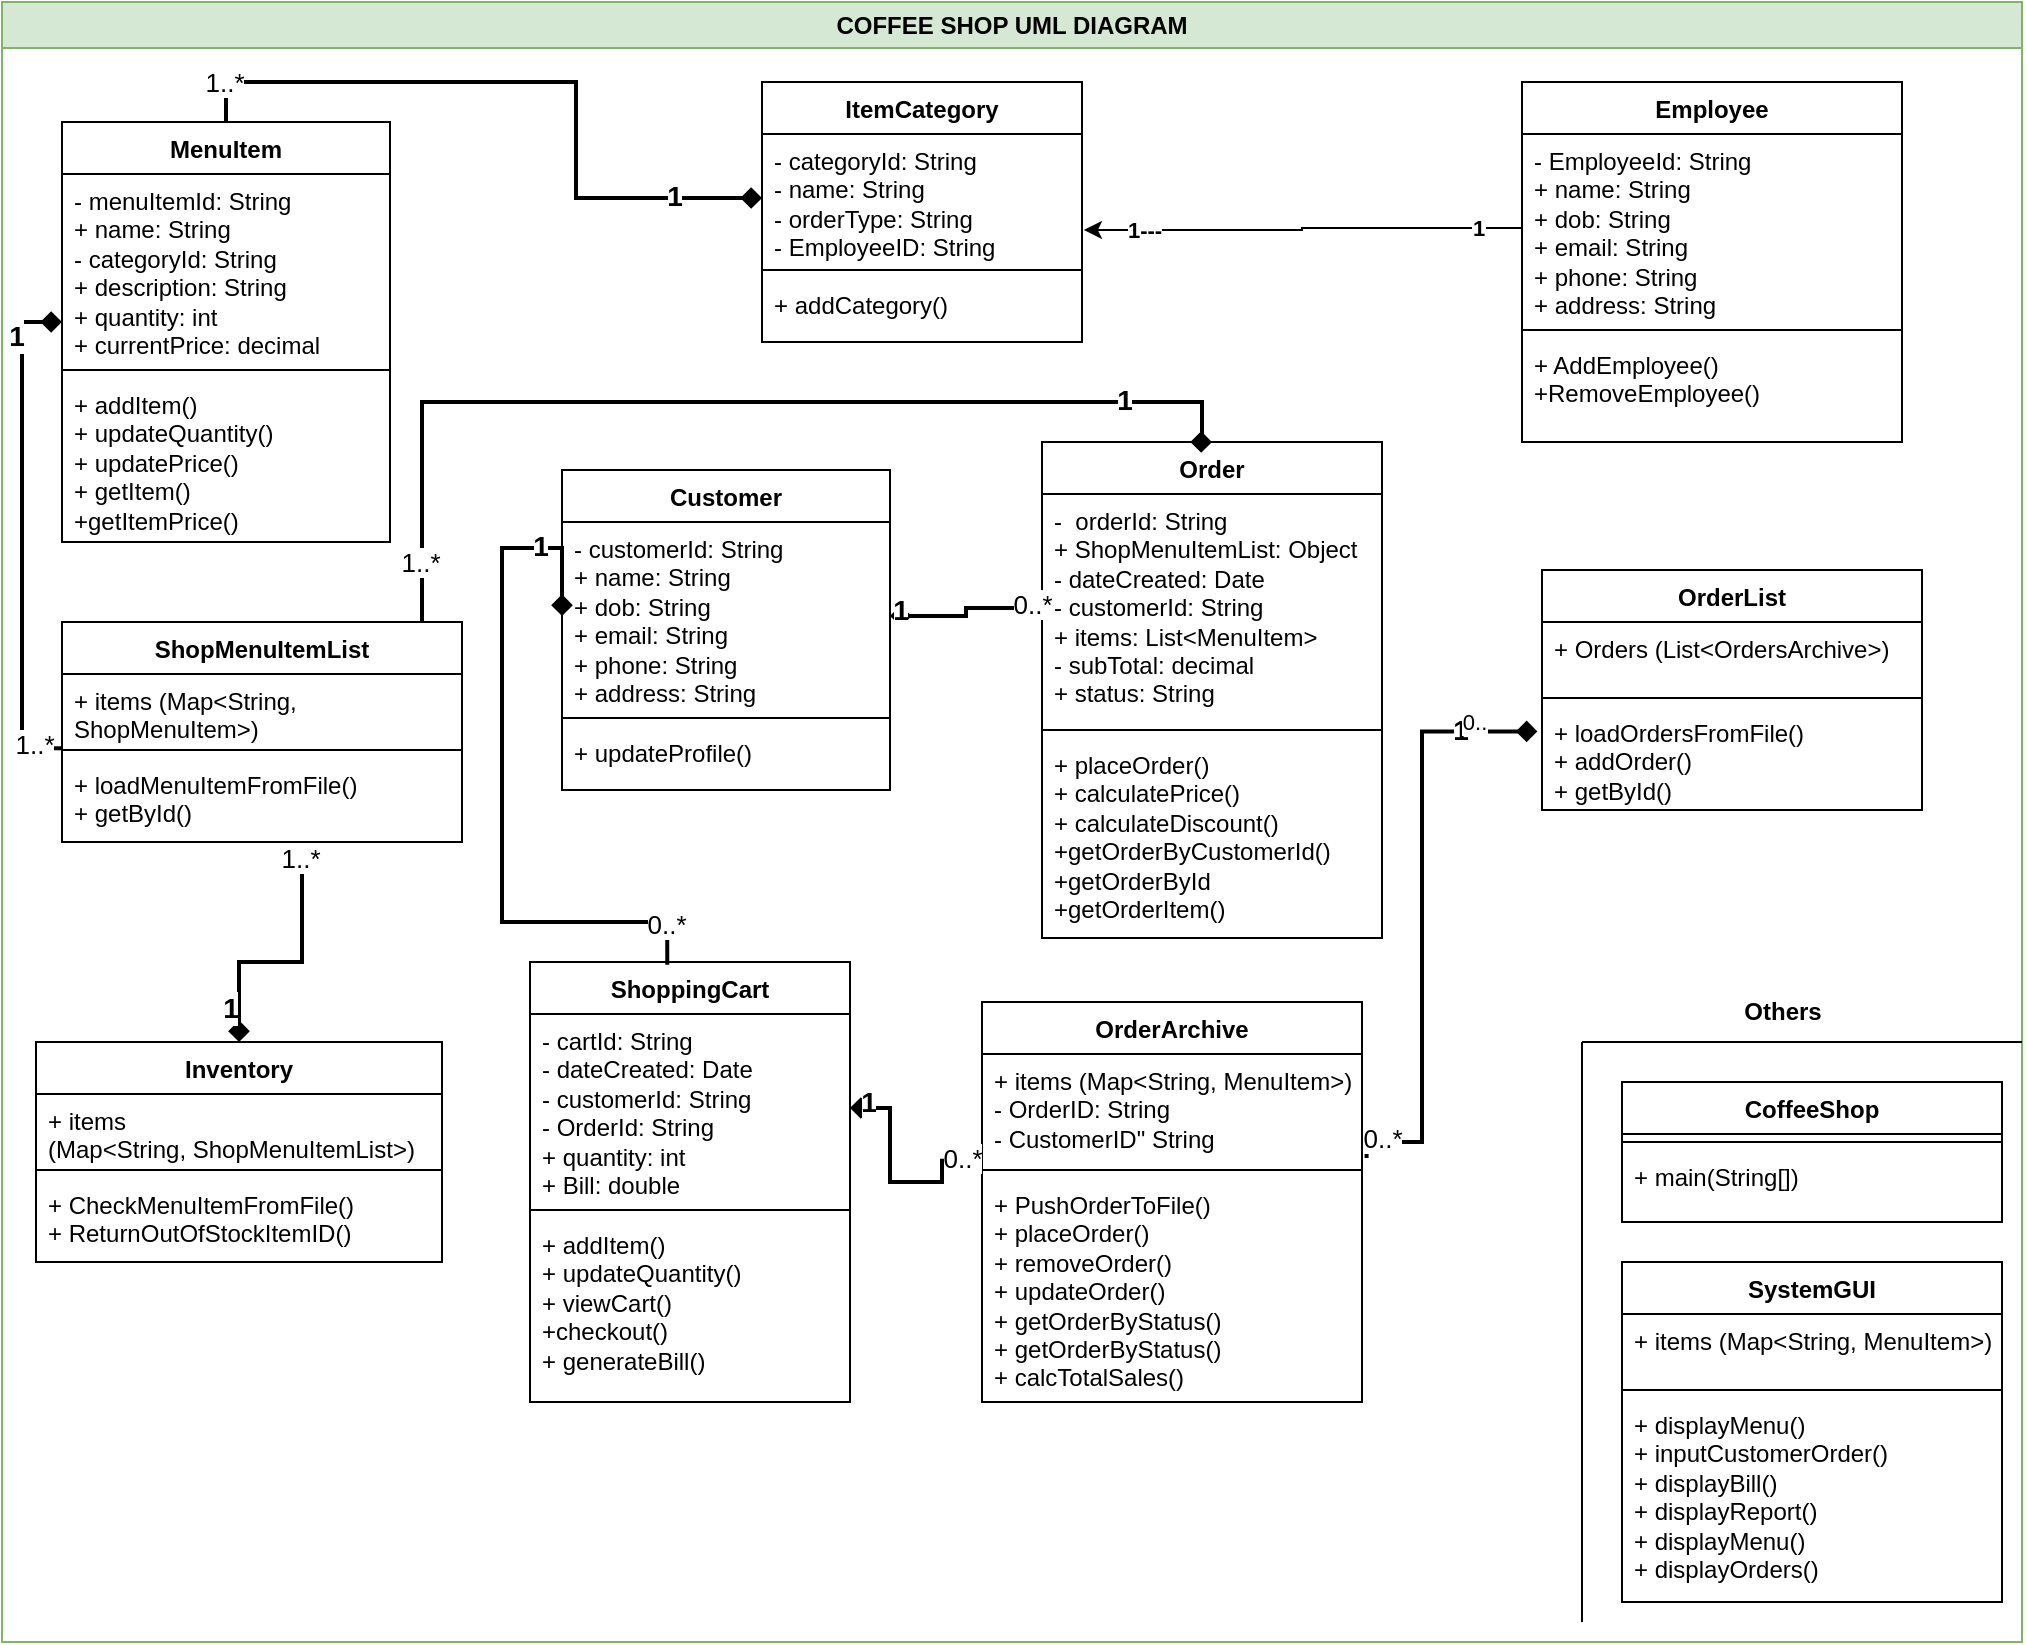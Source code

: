 <mxfile version="26.0.11">
  <diagram name="Page-1" id="MRZxLmo9A2290ebL7epK">
    <mxGraphModel dx="1120" dy="468" grid="1" gridSize="10" guides="1" tooltips="1" connect="1" arrows="1" fold="1" page="1" pageScale="1" pageWidth="827" pageHeight="1169" math="0" shadow="0">
      <root>
        <mxCell id="0" />
        <mxCell id="1" parent="0" />
        <mxCell id="K8M4JQI_otsnwZI1oKOW-1" value="COFFEE SHOP UML DIAGRAM" style="swimlane;whiteSpace=wrap;html=1;fillColor=#d5e8d4;strokeColor=#82b366;" parent="1" vertex="1">
          <mxGeometry x="10" y="50" width="1010" height="820" as="geometry" />
        </mxCell>
        <mxCell id="K8M4JQI_otsnwZI1oKOW-2" value="ItemCategory" style="swimlane;fontStyle=1;align=center;verticalAlign=top;childLayout=stackLayout;horizontal=1;startSize=26;horizontalStack=0;resizeParent=1;resizeParentMax=0;resizeLast=0;collapsible=1;marginBottom=0;whiteSpace=wrap;html=1;" parent="K8M4JQI_otsnwZI1oKOW-1" vertex="1">
          <mxGeometry x="380" y="40" width="160" height="130" as="geometry" />
        </mxCell>
        <mxCell id="K8M4JQI_otsnwZI1oKOW-3" value="- categoryId: String&lt;div&gt;- name: String&lt;/div&gt;&lt;div&gt;- orderType&lt;span style=&quot;background-color: transparent; color: light-dark(rgb(0, 0, 0), rgb(255, 255, 255));&quot;&gt;: String&lt;/span&gt;&lt;/div&gt;&lt;div&gt;- EmployeeID: String&lt;/div&gt;" style="text;strokeColor=none;fillColor=none;align=left;verticalAlign=top;spacingLeft=4;spacingRight=4;overflow=hidden;rotatable=0;points=[[0,0.5],[1,0.5]];portConstraint=eastwest;whiteSpace=wrap;html=1;" parent="K8M4JQI_otsnwZI1oKOW-2" vertex="1">
          <mxGeometry y="26" width="160" height="64" as="geometry" />
        </mxCell>
        <mxCell id="K8M4JQI_otsnwZI1oKOW-4" value="" style="line;strokeWidth=1;fillColor=none;align=left;verticalAlign=middle;spacingTop=-1;spacingLeft=3;spacingRight=3;rotatable=0;labelPosition=right;points=[];portConstraint=eastwest;strokeColor=inherit;" parent="K8M4JQI_otsnwZI1oKOW-2" vertex="1">
          <mxGeometry y="90" width="160" height="8" as="geometry" />
        </mxCell>
        <mxCell id="K8M4JQI_otsnwZI1oKOW-5" value="+ addCategory()" style="text;strokeColor=none;fillColor=none;align=left;verticalAlign=top;spacingLeft=4;spacingRight=4;overflow=hidden;rotatable=0;points=[[0,0.5],[1,0.5]];portConstraint=eastwest;whiteSpace=wrap;html=1;" parent="K8M4JQI_otsnwZI1oKOW-2" vertex="1">
          <mxGeometry y="98" width="160" height="32" as="geometry" />
        </mxCell>
        <mxCell id="K8M4JQI_otsnwZI1oKOW-8" value="MenuItem" style="swimlane;fontStyle=1;align=center;verticalAlign=top;childLayout=stackLayout;horizontal=1;startSize=26;horizontalStack=0;resizeParent=1;resizeParentMax=0;resizeLast=0;collapsible=1;marginBottom=0;whiteSpace=wrap;html=1;" parent="K8M4JQI_otsnwZI1oKOW-1" vertex="1">
          <mxGeometry x="30" y="60" width="164" height="210" as="geometry" />
        </mxCell>
        <mxCell id="K8M4JQI_otsnwZI1oKOW-9" value="- menuItemId: String&lt;div&gt;+ name: String&lt;/div&gt;&lt;div&gt;- categoryId: String&lt;br&gt;&lt;/div&gt;&lt;div&gt;+ description: String&lt;br&gt;&lt;/div&gt;&lt;div&gt;+ quantity: int&lt;br&gt;&lt;/div&gt;&lt;div&gt;+ currentPrice: decimal&lt;/div&gt;" style="text;strokeColor=none;fillColor=none;align=left;verticalAlign=top;spacingLeft=4;spacingRight=4;overflow=hidden;rotatable=0;points=[[0,0.5],[1,0.5]];portConstraint=eastwest;whiteSpace=wrap;html=1;" parent="K8M4JQI_otsnwZI1oKOW-8" vertex="1">
          <mxGeometry y="26" width="164" height="94" as="geometry" />
        </mxCell>
        <mxCell id="K8M4JQI_otsnwZI1oKOW-10" value="" style="line;strokeWidth=1;fillColor=none;align=left;verticalAlign=middle;spacingTop=-1;spacingLeft=3;spacingRight=3;rotatable=0;labelPosition=right;points=[];portConstraint=eastwest;strokeColor=inherit;" parent="K8M4JQI_otsnwZI1oKOW-8" vertex="1">
          <mxGeometry y="120" width="164" height="8" as="geometry" />
        </mxCell>
        <mxCell id="K8M4JQI_otsnwZI1oKOW-11" value="+ addItem()&lt;div&gt;+ updateQuantity()&lt;br&gt;&lt;/div&gt;&lt;div&gt;+ updatePrice()&lt;br&gt;&lt;/div&gt;&lt;div&gt;+ getItem()&lt;br&gt;&lt;/div&gt;&lt;div&gt;+getItemPrice()&lt;/div&gt;" style="text;strokeColor=none;fillColor=none;align=left;verticalAlign=top;spacingLeft=4;spacingRight=4;overflow=hidden;rotatable=0;points=[[0,0.5],[1,0.5]];portConstraint=eastwest;whiteSpace=wrap;html=1;" parent="K8M4JQI_otsnwZI1oKOW-8" vertex="1">
          <mxGeometry y="128" width="164" height="82" as="geometry" />
        </mxCell>
        <mxCell id="K8M4JQI_otsnwZI1oKOW-12" style="edgeStyle=orthogonalEdgeStyle;rounded=0;orthogonalLoop=1;jettySize=auto;html=1;entryX=0.5;entryY=0;entryDx=0;entryDy=0;exitX=0;exitY=0.5;exitDx=0;exitDy=0;endArrow=none;endFill=1;startArrow=diamond;startFill=1;strokeWidth=2;" parent="K8M4JQI_otsnwZI1oKOW-1" source="K8M4JQI_otsnwZI1oKOW-3" target="K8M4JQI_otsnwZI1oKOW-8" edge="1">
          <mxGeometry relative="1" as="geometry">
            <mxPoint x="360" y="128" as="sourcePoint" />
          </mxGeometry>
        </mxCell>
        <mxCell id="K8M4JQI_otsnwZI1oKOW-13" value="1" style="edgeLabel;html=1;align=center;verticalAlign=middle;resizable=0;points=[];fontSize=14;fontStyle=1" parent="K8M4JQI_otsnwZI1oKOW-12" vertex="1" connectable="0">
          <mxGeometry x="-0.769" y="1" relative="1" as="geometry">
            <mxPoint x="-4" y="-2" as="offset" />
          </mxGeometry>
        </mxCell>
        <mxCell id="K8M4JQI_otsnwZI1oKOW-14" value="1..*" style="edgeLabel;html=1;align=center;verticalAlign=middle;resizable=0;points=[];fontSize=13;" parent="K8M4JQI_otsnwZI1oKOW-12" vertex="1" connectable="0">
          <mxGeometry x="0.893" relative="1" as="geometry">
            <mxPoint x="-1" y="-2" as="offset" />
          </mxGeometry>
        </mxCell>
        <mxCell id="K8M4JQI_otsnwZI1oKOW-15" value="Customer" style="swimlane;fontStyle=1;align=center;verticalAlign=top;childLayout=stackLayout;horizontal=1;startSize=26;horizontalStack=0;resizeParent=1;resizeParentMax=0;resizeLast=0;collapsible=1;marginBottom=0;whiteSpace=wrap;html=1;" parent="K8M4JQI_otsnwZI1oKOW-1" vertex="1">
          <mxGeometry x="280" y="234" width="164" height="160" as="geometry" />
        </mxCell>
        <mxCell id="K8M4JQI_otsnwZI1oKOW-16" value="- customerId: String&lt;div&gt;+ name: String&lt;/div&gt;&lt;div&gt;+ dob: String&lt;br&gt;&lt;/div&gt;&lt;div&gt;+ email: String&lt;br&gt;&lt;/div&gt;&lt;div&gt;+ phone: String&lt;br&gt;&lt;/div&gt;&lt;div&gt;+ address: String&lt;br&gt;&lt;/div&gt;" style="text;strokeColor=none;fillColor=none;align=left;verticalAlign=top;spacingLeft=4;spacingRight=4;overflow=hidden;rotatable=0;points=[[0,0.5],[1,0.5]];portConstraint=eastwest;whiteSpace=wrap;html=1;" parent="K8M4JQI_otsnwZI1oKOW-15" vertex="1">
          <mxGeometry y="26" width="164" height="94" as="geometry" />
        </mxCell>
        <mxCell id="K8M4JQI_otsnwZI1oKOW-17" value="" style="line;strokeWidth=1;fillColor=none;align=left;verticalAlign=middle;spacingTop=-1;spacingLeft=3;spacingRight=3;rotatable=0;labelPosition=right;points=[];portConstraint=eastwest;strokeColor=inherit;" parent="K8M4JQI_otsnwZI1oKOW-15" vertex="1">
          <mxGeometry y="120" width="164" height="8" as="geometry" />
        </mxCell>
        <mxCell id="K8M4JQI_otsnwZI1oKOW-18" value="+ updateProfile()" style="text;strokeColor=none;fillColor=none;align=left;verticalAlign=top;spacingLeft=4;spacingRight=4;overflow=hidden;rotatable=0;points=[[0,0.5],[1,0.5]];portConstraint=eastwest;whiteSpace=wrap;html=1;" parent="K8M4JQI_otsnwZI1oKOW-15" vertex="1">
          <mxGeometry y="128" width="164" height="32" as="geometry" />
        </mxCell>
        <mxCell id="K8M4JQI_otsnwZI1oKOW-19" value="Order" style="swimlane;fontStyle=1;align=center;verticalAlign=top;childLayout=stackLayout;horizontal=1;startSize=26;horizontalStack=0;resizeParent=1;resizeParentMax=0;resizeLast=0;collapsible=1;marginBottom=0;whiteSpace=wrap;html=1;" parent="K8M4JQI_otsnwZI1oKOW-1" vertex="1">
          <mxGeometry x="520" y="220" width="170" height="248" as="geometry" />
        </mxCell>
        <mxCell id="K8M4JQI_otsnwZI1oKOW-20" value="-&amp;nbsp; orderId: String&lt;div&gt;+ ShopMenuItemList: Object&lt;br&gt;&lt;div&gt;- dateCreated: Date&lt;/div&gt;&lt;div&gt;- customerId: String&lt;br&gt;&lt;/div&gt;&lt;div&gt;+ items: List&amp;lt;MenuItem&amp;gt;&lt;/div&gt;&lt;div&gt;- subTotal: decimal&lt;br&gt;&lt;/div&gt;&lt;div&gt;+ status: String&lt;/div&gt;&lt;/div&gt;" style="text;strokeColor=none;fillColor=none;align=left;verticalAlign=top;spacingLeft=4;spacingRight=4;overflow=hidden;rotatable=0;points=[[0,0.5],[1,0.5]];portConstraint=eastwest;whiteSpace=wrap;html=1;" parent="K8M4JQI_otsnwZI1oKOW-19" vertex="1">
          <mxGeometry y="26" width="170" height="114" as="geometry" />
        </mxCell>
        <mxCell id="K8M4JQI_otsnwZI1oKOW-21" value="&#xa;" style="line;strokeWidth=1;fillColor=none;align=left;verticalAlign=middle;spacingTop=-1;spacingLeft=3;spacingRight=3;rotatable=0;labelPosition=right;points=[];portConstraint=eastwest;strokeColor=inherit;" parent="K8M4JQI_otsnwZI1oKOW-19" vertex="1">
          <mxGeometry y="140" width="170" height="8" as="geometry" />
        </mxCell>
        <mxCell id="K8M4JQI_otsnwZI1oKOW-22" value="+ placeOrder()&lt;div&gt;+ calculatePrice()&lt;br&gt;&lt;/div&gt;&lt;div&gt;+ calculateDiscount()&lt;/div&gt;&lt;div&gt;+getOrderByCustomerId()&lt;/div&gt;&lt;div&gt;+getOrderById&lt;/div&gt;&lt;div&gt;+getOrderItem()&lt;/div&gt;" style="text;strokeColor=none;fillColor=none;align=left;verticalAlign=top;spacingLeft=4;spacingRight=4;overflow=hidden;rotatable=0;points=[[0,0.5],[1,0.5]];portConstraint=eastwest;whiteSpace=wrap;html=1;" parent="K8M4JQI_otsnwZI1oKOW-19" vertex="1">
          <mxGeometry y="148" width="170" height="100" as="geometry" />
        </mxCell>
        <mxCell id="K8M4JQI_otsnwZI1oKOW-23" style="edgeStyle=orthogonalEdgeStyle;rounded=0;orthogonalLoop=1;jettySize=auto;html=1;entryX=0;entryY=0.5;entryDx=0;entryDy=0;endArrow=none;endFill=1;startArrow=diamond;startFill=1;strokeWidth=2;" parent="K8M4JQI_otsnwZI1oKOW-1" source="K8M4JQI_otsnwZI1oKOW-16" target="K8M4JQI_otsnwZI1oKOW-20" edge="1">
          <mxGeometry relative="1" as="geometry">
            <mxPoint x="370" y="123" as="sourcePoint" />
            <mxPoint x="172" y="150" as="targetPoint" />
          </mxGeometry>
        </mxCell>
        <mxCell id="K8M4JQI_otsnwZI1oKOW-24" value="1" style="edgeLabel;html=1;align=center;verticalAlign=middle;resizable=0;points=[];fontSize=14;fontStyle=1" parent="K8M4JQI_otsnwZI1oKOW-23" vertex="1" connectable="0">
          <mxGeometry x="-0.769" y="1" relative="1" as="geometry">
            <mxPoint x="-4" y="-2" as="offset" />
          </mxGeometry>
        </mxCell>
        <mxCell id="K8M4JQI_otsnwZI1oKOW-25" value="0..*" style="edgeLabel;html=1;align=center;verticalAlign=middle;resizable=0;points=[];fontSize=13;" parent="K8M4JQI_otsnwZI1oKOW-23" vertex="1" connectable="0">
          <mxGeometry x="0.893" relative="1" as="geometry">
            <mxPoint x="-1" y="-2" as="offset" />
          </mxGeometry>
        </mxCell>
        <mxCell id="K8M4JQI_otsnwZI1oKOW-26" value="ShoppingCart" style="swimlane;fontStyle=1;align=center;verticalAlign=top;childLayout=stackLayout;horizontal=1;startSize=26;horizontalStack=0;resizeParent=1;resizeParentMax=0;resizeLast=0;collapsible=1;marginBottom=0;whiteSpace=wrap;html=1;" parent="K8M4JQI_otsnwZI1oKOW-1" vertex="1">
          <mxGeometry x="264" y="480" width="160" height="220" as="geometry" />
        </mxCell>
        <mxCell id="K8M4JQI_otsnwZI1oKOW-27" value="- cartId: String&lt;div&gt;- dateCreated: Date&lt;/div&gt;&lt;div&gt;- customerId: String&lt;br&gt;&lt;/div&gt;&lt;div&gt;- OrderId: String&lt;/div&gt;&lt;div&gt;+ quantity: int&lt;/div&gt;&lt;div&gt;+ Bill: double&lt;/div&gt;" style="text;strokeColor=none;fillColor=none;align=left;verticalAlign=top;spacingLeft=4;spacingRight=4;overflow=hidden;rotatable=0;points=[[0,0.5],[1,0.5]];portConstraint=eastwest;whiteSpace=wrap;html=1;" parent="K8M4JQI_otsnwZI1oKOW-26" vertex="1">
          <mxGeometry y="26" width="160" height="94" as="geometry" />
        </mxCell>
        <mxCell id="K8M4JQI_otsnwZI1oKOW-28" value="" style="line;strokeWidth=1;fillColor=none;align=left;verticalAlign=middle;spacingTop=-1;spacingLeft=3;spacingRight=3;rotatable=0;labelPosition=right;points=[];portConstraint=eastwest;strokeColor=inherit;" parent="K8M4JQI_otsnwZI1oKOW-26" vertex="1">
          <mxGeometry y="120" width="160" height="8" as="geometry" />
        </mxCell>
        <mxCell id="K8M4JQI_otsnwZI1oKOW-29" value="+ addItem()&lt;div&gt;+ updateQuantity()&lt;br&gt;&lt;/div&gt;&lt;div&gt;+ viewCart()&lt;br&gt;&lt;/div&gt;&lt;div&gt;+checkout()&lt;/div&gt;&lt;div&gt;+ generateBill()&lt;/div&gt;" style="text;strokeColor=none;fillColor=none;align=left;verticalAlign=top;spacingLeft=4;spacingRight=4;overflow=hidden;rotatable=0;points=[[0,0.5],[1,0.5]];portConstraint=eastwest;whiteSpace=wrap;html=1;" parent="K8M4JQI_otsnwZI1oKOW-26" vertex="1">
          <mxGeometry y="128" width="160" height="92" as="geometry" />
        </mxCell>
        <mxCell id="K8M4JQI_otsnwZI1oKOW-30" style="edgeStyle=orthogonalEdgeStyle;rounded=0;orthogonalLoop=1;jettySize=auto;html=1;entryX=0.429;entryY=0.006;entryDx=0;entryDy=0;exitX=0;exitY=0.5;exitDx=0;exitDy=0;endArrow=none;endFill=1;startArrow=diamond;startFill=1;strokeWidth=2;entryPerimeter=0;" parent="K8M4JQI_otsnwZI1oKOW-1" source="K8M4JQI_otsnwZI1oKOW-16" target="K8M4JQI_otsnwZI1oKOW-26" edge="1">
          <mxGeometry relative="1" as="geometry">
            <mxPoint x="370" y="123" as="sourcePoint" />
            <mxPoint x="172" y="150" as="targetPoint" />
            <Array as="points">
              <mxPoint x="280" y="273" />
              <mxPoint x="250" y="273" />
              <mxPoint x="250" y="460" />
              <mxPoint x="333" y="460" />
            </Array>
          </mxGeometry>
        </mxCell>
        <mxCell id="K8M4JQI_otsnwZI1oKOW-31" value="1" style="edgeLabel;html=1;align=center;verticalAlign=middle;resizable=0;points=[];fontSize=14;fontStyle=1" parent="K8M4JQI_otsnwZI1oKOW-30" vertex="1" connectable="0">
          <mxGeometry x="-0.769" y="1" relative="1" as="geometry">
            <mxPoint x="-4" y="-2" as="offset" />
          </mxGeometry>
        </mxCell>
        <mxCell id="K8M4JQI_otsnwZI1oKOW-32" value="0..*" style="edgeLabel;html=1;align=center;verticalAlign=middle;resizable=0;points=[];fontSize=13;" parent="K8M4JQI_otsnwZI1oKOW-30" vertex="1" connectable="0">
          <mxGeometry x="0.893" relative="1" as="geometry">
            <mxPoint x="-1" y="-2" as="offset" />
          </mxGeometry>
        </mxCell>
        <mxCell id="K8M4JQI_otsnwZI1oKOW-33" value="ShopMenuItemList" style="swimlane;fontStyle=1;align=center;verticalAlign=top;childLayout=stackLayout;horizontal=1;startSize=26;horizontalStack=0;resizeParent=1;resizeParentMax=0;resizeLast=0;collapsible=1;marginBottom=0;whiteSpace=wrap;html=1;" parent="K8M4JQI_otsnwZI1oKOW-1" vertex="1">
          <mxGeometry x="30" y="310" width="200" height="110" as="geometry" />
        </mxCell>
        <mxCell id="K8M4JQI_otsnwZI1oKOW-34" value="+ items (Map&amp;lt;String, ShopMenuItem&amp;gt;)" style="text;strokeColor=none;fillColor=none;align=left;verticalAlign=top;spacingLeft=4;spacingRight=4;overflow=hidden;rotatable=0;points=[[0,0.5],[1,0.5]];portConstraint=eastwest;whiteSpace=wrap;html=1;" parent="K8M4JQI_otsnwZI1oKOW-33" vertex="1">
          <mxGeometry y="26" width="200" height="34" as="geometry" />
        </mxCell>
        <mxCell id="K8M4JQI_otsnwZI1oKOW-35" value="" style="line;strokeWidth=1;fillColor=none;align=left;verticalAlign=middle;spacingTop=-1;spacingLeft=3;spacingRight=3;rotatable=0;labelPosition=right;points=[];portConstraint=eastwest;strokeColor=inherit;" parent="K8M4JQI_otsnwZI1oKOW-33" vertex="1">
          <mxGeometry y="60" width="200" height="8" as="geometry" />
        </mxCell>
        <mxCell id="K8M4JQI_otsnwZI1oKOW-36" value="+ loadMenuItemFromFile()&lt;div&gt;&lt;span style=&quot;background-color: transparent; color: light-dark(rgb(0, 0, 0), rgb(255, 255, 255));&quot;&gt;+ getById()&lt;/span&gt;&lt;br&gt;&lt;/div&gt;" style="text;strokeColor=none;fillColor=none;align=left;verticalAlign=top;spacingLeft=4;spacingRight=4;overflow=hidden;rotatable=0;points=[[0,0.5],[1,0.5]];portConstraint=eastwest;whiteSpace=wrap;html=1;" parent="K8M4JQI_otsnwZI1oKOW-33" vertex="1">
          <mxGeometry y="68" width="200" height="42" as="geometry" />
        </mxCell>
        <mxCell id="K8M4JQI_otsnwZI1oKOW-43" style="edgeStyle=orthogonalEdgeStyle;rounded=0;orthogonalLoop=1;jettySize=auto;html=1;entryX=0;entryY=1.093;entryDx=0;entryDy=0;exitX=0;exitY=0.787;exitDx=0;exitDy=0;endArrow=none;endFill=1;startArrow=diamond;startFill=1;strokeWidth=2;exitPerimeter=0;entryPerimeter=0;" parent="K8M4JQI_otsnwZI1oKOW-1" source="K8M4JQI_otsnwZI1oKOW-9" target="K8M4JQI_otsnwZI1oKOW-34" edge="1">
          <mxGeometry relative="1" as="geometry">
            <mxPoint x="318" y="440.5" as="sourcePoint" />
            <mxPoint x="120" y="467.5" as="targetPoint" />
          </mxGeometry>
        </mxCell>
        <mxCell id="K8M4JQI_otsnwZI1oKOW-44" value="1" style="edgeLabel;html=1;align=center;verticalAlign=middle;resizable=0;points=[];fontSize=14;fontStyle=1" parent="K8M4JQI_otsnwZI1oKOW-43" vertex="1" connectable="0">
          <mxGeometry x="-0.769" y="1" relative="1" as="geometry">
            <mxPoint x="-4" y="-2" as="offset" />
          </mxGeometry>
        </mxCell>
        <mxCell id="K8M4JQI_otsnwZI1oKOW-45" value="1..*" style="edgeLabel;html=1;align=center;verticalAlign=middle;resizable=0;points=[];fontSize=13;" parent="K8M4JQI_otsnwZI1oKOW-43" vertex="1" connectable="0">
          <mxGeometry x="0.893" relative="1" as="geometry">
            <mxPoint x="-1" y="-2" as="offset" />
          </mxGeometry>
        </mxCell>
        <mxCell id="K8M4JQI_otsnwZI1oKOW-50" value="SystemGUI" style="swimlane;fontStyle=1;align=center;verticalAlign=top;childLayout=stackLayout;horizontal=1;startSize=26;horizontalStack=0;resizeParent=1;resizeParentMax=0;resizeLast=0;collapsible=1;marginBottom=0;whiteSpace=wrap;html=1;" parent="K8M4JQI_otsnwZI1oKOW-1" vertex="1">
          <mxGeometry x="810" y="630" width="190" height="170" as="geometry" />
        </mxCell>
        <mxCell id="K8M4JQI_otsnwZI1oKOW-51" value="+ items (Map&amp;lt;String, MenuItem&amp;gt;)" style="text;strokeColor=none;fillColor=none;align=left;verticalAlign=top;spacingLeft=4;spacingRight=4;overflow=hidden;rotatable=0;points=[[0,0.5],[1,0.5]];portConstraint=eastwest;whiteSpace=wrap;html=1;" parent="K8M4JQI_otsnwZI1oKOW-50" vertex="1">
          <mxGeometry y="26" width="190" height="34" as="geometry" />
        </mxCell>
        <mxCell id="K8M4JQI_otsnwZI1oKOW-52" value="" style="line;strokeWidth=1;fillColor=none;align=left;verticalAlign=middle;spacingTop=-1;spacingLeft=3;spacingRight=3;rotatable=0;labelPosition=right;points=[];portConstraint=eastwest;strokeColor=inherit;" parent="K8M4JQI_otsnwZI1oKOW-50" vertex="1">
          <mxGeometry y="60" width="190" height="8" as="geometry" />
        </mxCell>
        <mxCell id="K8M4JQI_otsnwZI1oKOW-53" value="+ displayMenu()&lt;div&gt;+ inputCustomerOrder()&lt;br&gt;&lt;/div&gt;&lt;div&gt;+ displayBill()&lt;/div&gt;&lt;div&gt;+ displayReport()&lt;/div&gt;&lt;div&gt;+ displayMenu()&lt;br&gt;&lt;/div&gt;&lt;div&gt;+ displayOrders()&lt;/div&gt;" style="text;strokeColor=none;fillColor=none;align=left;verticalAlign=top;spacingLeft=4;spacingRight=4;overflow=hidden;rotatable=0;points=[[0,0.5],[1,0.5]];portConstraint=eastwest;whiteSpace=wrap;html=1;" parent="K8M4JQI_otsnwZI1oKOW-50" vertex="1">
          <mxGeometry y="68" width="190" height="102" as="geometry" />
        </mxCell>
        <mxCell id="K8M4JQI_otsnwZI1oKOW-54" value="CoffeeShop" style="swimlane;fontStyle=1;align=center;verticalAlign=top;childLayout=stackLayout;horizontal=1;startSize=26;horizontalStack=0;resizeParent=1;resizeParentMax=0;resizeLast=0;collapsible=1;marginBottom=0;whiteSpace=wrap;html=1;" parent="K8M4JQI_otsnwZI1oKOW-1" vertex="1">
          <mxGeometry x="810" y="540" width="190" height="70" as="geometry" />
        </mxCell>
        <mxCell id="K8M4JQI_otsnwZI1oKOW-56" value="" style="line;strokeWidth=1;fillColor=none;align=left;verticalAlign=middle;spacingTop=-1;spacingLeft=3;spacingRight=3;rotatable=0;labelPosition=right;points=[];portConstraint=eastwest;strokeColor=inherit;" parent="K8M4JQI_otsnwZI1oKOW-54" vertex="1">
          <mxGeometry y="26" width="190" height="8" as="geometry" />
        </mxCell>
        <mxCell id="K8M4JQI_otsnwZI1oKOW-57" value="+ main(String[])" style="text;strokeColor=none;fillColor=none;align=left;verticalAlign=top;spacingLeft=4;spacingRight=4;overflow=hidden;rotatable=0;points=[[0,0.5],[1,0.5]];portConstraint=eastwest;whiteSpace=wrap;html=1;" parent="K8M4JQI_otsnwZI1oKOW-54" vertex="1">
          <mxGeometry y="34" width="190" height="36" as="geometry" />
        </mxCell>
        <mxCell id="K8M4JQI_otsnwZI1oKOW-58" value="OrderArchive" style="swimlane;fontStyle=1;align=center;verticalAlign=top;childLayout=stackLayout;horizontal=1;startSize=26;horizontalStack=0;resizeParent=1;resizeParentMax=0;resizeLast=0;collapsible=1;marginBottom=0;whiteSpace=wrap;html=1;" parent="K8M4JQI_otsnwZI1oKOW-1" vertex="1">
          <mxGeometry x="490" y="500" width="190" height="200" as="geometry" />
        </mxCell>
        <mxCell id="K8M4JQI_otsnwZI1oKOW-59" value="+ items (Map&amp;lt;String, MenuItem&amp;gt;)&lt;div&gt;- OrderID: String&lt;/div&gt;&lt;div&gt;- CustomerID&quot; String&lt;/div&gt;" style="text;strokeColor=none;fillColor=none;align=left;verticalAlign=top;spacingLeft=4;spacingRight=4;overflow=hidden;rotatable=0;points=[[0,0.5],[1,0.5]];portConstraint=eastwest;whiteSpace=wrap;html=1;" parent="K8M4JQI_otsnwZI1oKOW-58" vertex="1">
          <mxGeometry y="26" width="190" height="54" as="geometry" />
        </mxCell>
        <mxCell id="K8M4JQI_otsnwZI1oKOW-60" value="" style="line;strokeWidth=1;fillColor=none;align=left;verticalAlign=middle;spacingTop=-1;spacingLeft=3;spacingRight=3;rotatable=0;labelPosition=right;points=[];portConstraint=eastwest;strokeColor=inherit;" parent="K8M4JQI_otsnwZI1oKOW-58" vertex="1">
          <mxGeometry y="80" width="190" height="8" as="geometry" />
        </mxCell>
        <mxCell id="K8M4JQI_otsnwZI1oKOW-61" value="+ PushOrderToFile()&lt;div&gt;+ placeOrder()&lt;div&gt;+ removeOrder()&lt;br&gt;&lt;/div&gt;&lt;div&gt;+ updateOrder()&lt;/div&gt;&lt;div&gt;+ getOrderByStatus()&lt;/div&gt;&lt;div&gt;&lt;div&gt;+ getOrderByStatus()&lt;/div&gt;&lt;div&gt;+ calcTotalSales()&lt;/div&gt;&lt;div&gt;&lt;br&gt;&lt;/div&gt;&lt;/div&gt;&lt;div&gt;&lt;br&gt;&lt;/div&gt;&lt;div&gt;&lt;br&gt;&lt;/div&gt;&lt;/div&gt;" style="text;strokeColor=none;fillColor=none;align=left;verticalAlign=top;spacingLeft=4;spacingRight=4;overflow=hidden;rotatable=0;points=[[0,0.5],[1,0.5]];portConstraint=eastwest;whiteSpace=wrap;html=1;" parent="K8M4JQI_otsnwZI1oKOW-58" vertex="1">
          <mxGeometry y="88" width="190" height="112" as="geometry" />
        </mxCell>
        <mxCell id="K8M4JQI_otsnwZI1oKOW-64" value="OrderList" style="swimlane;fontStyle=1;align=center;verticalAlign=top;childLayout=stackLayout;horizontal=1;startSize=26;horizontalStack=0;resizeParent=1;resizeParentMax=0;resizeLast=0;collapsible=1;marginBottom=0;whiteSpace=wrap;html=1;" parent="K8M4JQI_otsnwZI1oKOW-1" vertex="1">
          <mxGeometry x="770" y="284" width="190" height="120" as="geometry" />
        </mxCell>
        <mxCell id="K8M4JQI_otsnwZI1oKOW-65" value="+ Orders (List&amp;lt;OrdersArchive&amp;gt;)" style="text;strokeColor=none;fillColor=none;align=left;verticalAlign=top;spacingLeft=4;spacingRight=4;overflow=hidden;rotatable=0;points=[[0,0.5],[1,0.5]];portConstraint=eastwest;whiteSpace=wrap;html=1;" parent="K8M4JQI_otsnwZI1oKOW-64" vertex="1">
          <mxGeometry y="26" width="190" height="34" as="geometry" />
        </mxCell>
        <mxCell id="K8M4JQI_otsnwZI1oKOW-66" value="" style="line;strokeWidth=1;fillColor=none;align=left;verticalAlign=middle;spacingTop=-1;spacingLeft=3;spacingRight=3;rotatable=0;labelPosition=right;points=[];portConstraint=eastwest;strokeColor=inherit;" parent="K8M4JQI_otsnwZI1oKOW-64" vertex="1">
          <mxGeometry y="60" width="190" height="8" as="geometry" />
        </mxCell>
        <mxCell id="K8M4JQI_otsnwZI1oKOW-67" value="+ loadOrdersFromFile()&lt;div&gt;+ addOrder()&lt;br&gt;&lt;div&gt;+ getById()&lt;/div&gt;&lt;/div&gt;" style="text;strokeColor=none;fillColor=none;align=left;verticalAlign=top;spacingLeft=4;spacingRight=4;overflow=hidden;rotatable=0;points=[[0,0.5],[1,0.5]];portConstraint=eastwest;whiteSpace=wrap;html=1;" parent="K8M4JQI_otsnwZI1oKOW-64" vertex="1">
          <mxGeometry y="68" width="190" height="52" as="geometry" />
        </mxCell>
        <mxCell id="1yVvhmAhEzTm6-54mTHU-2" value="Inventory" style="swimlane;fontStyle=1;align=center;verticalAlign=top;childLayout=stackLayout;horizontal=1;startSize=26;horizontalStack=0;resizeParent=1;resizeParentMax=0;resizeLast=0;collapsible=1;marginBottom=0;whiteSpace=wrap;html=1;" parent="K8M4JQI_otsnwZI1oKOW-1" vertex="1">
          <mxGeometry x="17" y="520" width="203" height="110" as="geometry" />
        </mxCell>
        <mxCell id="1yVvhmAhEzTm6-54mTHU-3" value="+ items (Map&amp;lt;String,&amp;nbsp;&lt;span style=&quot;text-align: center;&quot;&gt;ShopMenuItemList&lt;/span&gt;&amp;gt;)" style="text;strokeColor=none;fillColor=none;align=left;verticalAlign=top;spacingLeft=4;spacingRight=4;overflow=hidden;rotatable=0;points=[[0,0.5],[1,0.5]];portConstraint=eastwest;whiteSpace=wrap;html=1;" parent="1yVvhmAhEzTm6-54mTHU-2" vertex="1">
          <mxGeometry y="26" width="203" height="34" as="geometry" />
        </mxCell>
        <mxCell id="1yVvhmAhEzTm6-54mTHU-4" value="" style="line;strokeWidth=1;fillColor=none;align=left;verticalAlign=middle;spacingTop=-1;spacingLeft=3;spacingRight=3;rotatable=0;labelPosition=right;points=[];portConstraint=eastwest;strokeColor=inherit;" parent="1yVvhmAhEzTm6-54mTHU-2" vertex="1">
          <mxGeometry y="60" width="203" height="8" as="geometry" />
        </mxCell>
        <mxCell id="1yVvhmAhEzTm6-54mTHU-5" value="+ CheckMenuItemFromFile()&lt;div&gt;&lt;span style=&quot;background-color: transparent; color: light-dark(rgb(0, 0, 0), rgb(255, 255, 255));&quot;&gt;+ ReturnOutOfStockItemID()&lt;/span&gt;&lt;br&gt;&lt;/div&gt;" style="text;strokeColor=none;fillColor=none;align=left;verticalAlign=top;spacingLeft=4;spacingRight=4;overflow=hidden;rotatable=0;points=[[0,0.5],[1,0.5]];portConstraint=eastwest;whiteSpace=wrap;html=1;" parent="1yVvhmAhEzTm6-54mTHU-2" vertex="1">
          <mxGeometry y="68" width="203" height="42" as="geometry" />
        </mxCell>
        <mxCell id="1yVvhmAhEzTm6-54mTHU-6" style="edgeStyle=orthogonalEdgeStyle;rounded=0;orthogonalLoop=1;jettySize=auto;html=1;entryX=0.598;entryY=1.079;entryDx=0;entryDy=0;exitX=0.5;exitY=0;exitDx=0;exitDy=0;endArrow=none;endFill=1;startArrow=diamond;startFill=1;strokeWidth=2;entryPerimeter=0;" parent="K8M4JQI_otsnwZI1oKOW-1" source="1yVvhmAhEzTm6-54mTHU-2" target="K8M4JQI_otsnwZI1oKOW-36" edge="1">
          <mxGeometry relative="1" as="geometry">
            <mxPoint x="260" y="318.5" as="sourcePoint" />
            <mxPoint x="260" y="511.5" as="targetPoint" />
            <Array as="points">
              <mxPoint x="145" y="480" />
              <mxPoint x="150" y="480" />
              <mxPoint x="150" y="430" />
              <mxPoint x="144" y="430" />
            </Array>
          </mxGeometry>
        </mxCell>
        <mxCell id="1yVvhmAhEzTm6-54mTHU-7" value="1" style="edgeLabel;html=1;align=center;verticalAlign=middle;resizable=0;points=[];fontSize=14;fontStyle=1" parent="1yVvhmAhEzTm6-54mTHU-6" vertex="1" connectable="0">
          <mxGeometry x="-0.769" y="1" relative="1" as="geometry">
            <mxPoint x="-4" y="-2" as="offset" />
          </mxGeometry>
        </mxCell>
        <mxCell id="1yVvhmAhEzTm6-54mTHU-8" value="1..*" style="edgeLabel;html=1;align=center;verticalAlign=middle;resizable=0;points=[];fontSize=13;" parent="1yVvhmAhEzTm6-54mTHU-6" vertex="1" connectable="0">
          <mxGeometry x="0.893" relative="1" as="geometry">
            <mxPoint x="-1" y="-2" as="offset" />
          </mxGeometry>
        </mxCell>
        <mxCell id="1yVvhmAhEzTm6-54mTHU-10" value="Employee" style="swimlane;fontStyle=1;align=center;verticalAlign=top;childLayout=stackLayout;horizontal=1;startSize=26;horizontalStack=0;resizeParent=1;resizeParentMax=0;resizeLast=0;collapsible=1;marginBottom=0;whiteSpace=wrap;html=1;" parent="K8M4JQI_otsnwZI1oKOW-1" vertex="1">
          <mxGeometry x="760" y="40" width="190" height="180" as="geometry" />
        </mxCell>
        <mxCell id="1yVvhmAhEzTm6-54mTHU-11" value="- EmployeeId: String&lt;div&gt;+ name: String&lt;/div&gt;&lt;div&gt;+ dob: String&lt;br&gt;&lt;/div&gt;&lt;div&gt;+ email: String&lt;br&gt;&lt;/div&gt;&lt;div&gt;+ phone: String&lt;br&gt;&lt;/div&gt;&lt;div&gt;+ address: String&lt;/div&gt;" style="text;strokeColor=none;fillColor=none;align=left;verticalAlign=top;spacingLeft=4;spacingRight=4;overflow=hidden;rotatable=0;points=[[0,0.5],[1,0.5]];portConstraint=eastwest;whiteSpace=wrap;html=1;" parent="1yVvhmAhEzTm6-54mTHU-10" vertex="1">
          <mxGeometry y="26" width="190" height="94" as="geometry" />
        </mxCell>
        <mxCell id="1yVvhmAhEzTm6-54mTHU-12" value="" style="line;strokeWidth=1;fillColor=none;align=left;verticalAlign=middle;spacingTop=-1;spacingLeft=3;spacingRight=3;rotatable=0;labelPosition=right;points=[];portConstraint=eastwest;strokeColor=inherit;" parent="1yVvhmAhEzTm6-54mTHU-10" vertex="1">
          <mxGeometry y="120" width="190" height="8" as="geometry" />
        </mxCell>
        <mxCell id="1yVvhmAhEzTm6-54mTHU-13" value="+ AddEmployee()&lt;div&gt;+RemoveEmployee()&lt;/div&gt;&lt;div&gt;&lt;br&gt;&lt;/div&gt;" style="text;strokeColor=none;fillColor=none;align=left;verticalAlign=top;spacingLeft=4;spacingRight=4;overflow=hidden;rotatable=0;points=[[0,0.5],[1,0.5]];portConstraint=eastwest;whiteSpace=wrap;html=1;" parent="1yVvhmAhEzTm6-54mTHU-10" vertex="1">
          <mxGeometry y="128" width="190" height="52" as="geometry" />
        </mxCell>
        <mxCell id="1yVvhmAhEzTm6-54mTHU-14" style="edgeStyle=orthogonalEdgeStyle;rounded=0;orthogonalLoop=1;jettySize=auto;html=1;exitX=0;exitY=0.5;exitDx=0;exitDy=0;entryX=1.006;entryY=0.75;entryDx=0;entryDy=0;entryPerimeter=0;" parent="K8M4JQI_otsnwZI1oKOW-1" source="1yVvhmAhEzTm6-54mTHU-11" target="K8M4JQI_otsnwZI1oKOW-3" edge="1">
          <mxGeometry relative="1" as="geometry" />
        </mxCell>
        <mxCell id="1yVvhmAhEzTm6-54mTHU-17" value="&lt;b&gt;1&lt;/b&gt;" style="edgeLabel;html=1;align=center;verticalAlign=middle;resizable=0;points=[];" parent="1yVvhmAhEzTm6-54mTHU-14" vertex="1" connectable="0">
          <mxGeometry x="-0.796" relative="1" as="geometry">
            <mxPoint as="offset" />
          </mxGeometry>
        </mxCell>
        <mxCell id="1yVvhmAhEzTm6-54mTHU-18" value="&lt;b&gt;1---&lt;/b&gt;" style="edgeLabel;html=1;align=center;verticalAlign=middle;resizable=0;points=[];" parent="1yVvhmAhEzTm6-54mTHU-14" vertex="1" connectable="0">
          <mxGeometry x="0.733" relative="1" as="geometry">
            <mxPoint as="offset" />
          </mxGeometry>
        </mxCell>
        <mxCell id="1yVvhmAhEzTm6-54mTHU-19" value="" style="endArrow=none;html=1;rounded=0;" parent="K8M4JQI_otsnwZI1oKOW-1" edge="1">
          <mxGeometry width="50" height="50" relative="1" as="geometry">
            <mxPoint x="790" y="520" as="sourcePoint" />
            <mxPoint x="1010" y="520" as="targetPoint" />
          </mxGeometry>
        </mxCell>
        <mxCell id="1yVvhmAhEzTm6-54mTHU-20" value="" style="endArrow=none;html=1;rounded=0;" parent="K8M4JQI_otsnwZI1oKOW-1" edge="1">
          <mxGeometry width="50" height="50" relative="1" as="geometry">
            <mxPoint x="790" y="810" as="sourcePoint" />
            <mxPoint x="790" y="520" as="targetPoint" />
          </mxGeometry>
        </mxCell>
        <mxCell id="1yVvhmAhEzTm6-54mTHU-21" value="&lt;b&gt;Others&lt;/b&gt;" style="text;html=1;align=center;verticalAlign=middle;resizable=0;points=[];autosize=1;strokeColor=none;fillColor=none;" parent="K8M4JQI_otsnwZI1oKOW-1" vertex="1">
          <mxGeometry x="860" y="490" width="60" height="30" as="geometry" />
        </mxCell>
        <mxCell id="1yVvhmAhEzTm6-54mTHU-22" style="edgeStyle=orthogonalEdgeStyle;rounded=0;orthogonalLoop=1;jettySize=auto;html=1;entryX=-0.019;entryY=0.988;entryDx=0;entryDy=0;exitX=1;exitY=0.5;exitDx=0;exitDy=0;endArrow=none;endFill=1;startArrow=diamond;startFill=1;strokeWidth=2;entryPerimeter=0;" parent="K8M4JQI_otsnwZI1oKOW-1" source="K8M4JQI_otsnwZI1oKOW-27" target="K8M4JQI_otsnwZI1oKOW-59" edge="1">
          <mxGeometry relative="1" as="geometry">
            <mxPoint x="473.93" y="553.93" as="sourcePoint" />
            <mxPoint x="526.93" y="727.93" as="targetPoint" />
            <Array as="points">
              <mxPoint x="444" y="553" />
              <mxPoint x="444" y="590" />
              <mxPoint x="470" y="590" />
              <mxPoint x="470" y="579" />
            </Array>
          </mxGeometry>
        </mxCell>
        <mxCell id="1yVvhmAhEzTm6-54mTHU-23" value="1" style="edgeLabel;html=1;align=center;verticalAlign=middle;resizable=0;points=[];fontSize=14;fontStyle=1" parent="1yVvhmAhEzTm6-54mTHU-22" vertex="1" connectable="0">
          <mxGeometry x="-0.769" y="1" relative="1" as="geometry">
            <mxPoint x="-4" y="-2" as="offset" />
          </mxGeometry>
        </mxCell>
        <mxCell id="1yVvhmAhEzTm6-54mTHU-24" value="0..*" style="edgeLabel;html=1;align=center;verticalAlign=middle;resizable=0;points=[];fontSize=13;" parent="1yVvhmAhEzTm6-54mTHU-22" vertex="1" connectable="0">
          <mxGeometry x="0.893" relative="1" as="geometry">
            <mxPoint x="-1" y="-2" as="offset" />
          </mxGeometry>
        </mxCell>
        <mxCell id="1yVvhmAhEzTm6-54mTHU-25" style="edgeStyle=orthogonalEdgeStyle;rounded=0;orthogonalLoop=1;jettySize=auto;html=1;entryX=1.012;entryY=0.963;entryDx=0;entryDy=0;exitX=-0.012;exitY=0.244;exitDx=0;exitDy=0;endArrow=none;endFill=1;startArrow=diamond;startFill=1;strokeWidth=2;entryPerimeter=0;exitPerimeter=0;" parent="K8M4JQI_otsnwZI1oKOW-1" source="K8M4JQI_otsnwZI1oKOW-67" target="K8M4JQI_otsnwZI1oKOW-59" edge="1">
          <mxGeometry relative="1" as="geometry">
            <mxPoint x="710" y="431" as="sourcePoint" />
            <mxPoint x="772" y="457" as="targetPoint" />
            <Array as="points">
              <mxPoint x="710" y="365" />
              <mxPoint x="710" y="570" />
              <mxPoint x="682" y="570" />
            </Array>
          </mxGeometry>
        </mxCell>
        <mxCell id="1yVvhmAhEzTm6-54mTHU-26" value="1" style="edgeLabel;html=1;align=center;verticalAlign=middle;resizable=0;points=[];fontSize=14;fontStyle=1" parent="1yVvhmAhEzTm6-54mTHU-25" vertex="1" connectable="0">
          <mxGeometry x="-0.769" y="1" relative="1" as="geometry">
            <mxPoint x="-4" y="-2" as="offset" />
          </mxGeometry>
        </mxCell>
        <mxCell id="1yVvhmAhEzTm6-54mTHU-27" value="0..*" style="edgeLabel;html=1;align=center;verticalAlign=middle;resizable=0;points=[];fontSize=13;" parent="1yVvhmAhEzTm6-54mTHU-25" vertex="1" connectable="0">
          <mxGeometry x="0.893" relative="1" as="geometry">
            <mxPoint x="-1" y="-2" as="offset" />
          </mxGeometry>
        </mxCell>
        <mxCell id="1yVvhmAhEzTm6-54mTHU-29" value="0.." style="edgeLabel;html=1;align=center;verticalAlign=middle;resizable=0;points=[];" parent="1yVvhmAhEzTm6-54mTHU-25" vertex="1" connectable="0">
          <mxGeometry x="-0.785" y="-5" relative="1" as="geometry">
            <mxPoint as="offset" />
          </mxGeometry>
        </mxCell>
        <mxCell id="1yVvhmAhEzTm6-54mTHU-33" style="edgeStyle=orthogonalEdgeStyle;rounded=0;orthogonalLoop=1;jettySize=auto;html=1;entryX=0;entryY=1.093;entryDx=0;entryDy=0;exitX=0.5;exitY=0;exitDx=0;exitDy=0;endArrow=none;endFill=1;startArrow=diamond;startFill=1;strokeWidth=2;entryPerimeter=0;" parent="K8M4JQI_otsnwZI1oKOW-1" source="K8M4JQI_otsnwZI1oKOW-19" edge="1">
          <mxGeometry relative="1" as="geometry">
            <mxPoint x="210" y="97" as="sourcePoint" />
            <mxPoint x="210" y="310" as="targetPoint" />
            <Array as="points">
              <mxPoint x="600" y="200" />
              <mxPoint x="210" y="200" />
            </Array>
          </mxGeometry>
        </mxCell>
        <mxCell id="1yVvhmAhEzTm6-54mTHU-34" value="1" style="edgeLabel;html=1;align=center;verticalAlign=middle;resizable=0;points=[];fontSize=14;fontStyle=1" parent="1yVvhmAhEzTm6-54mTHU-33" vertex="1" connectable="0">
          <mxGeometry x="-0.769" y="1" relative="1" as="geometry">
            <mxPoint x="-4" y="-2" as="offset" />
          </mxGeometry>
        </mxCell>
        <mxCell id="1yVvhmAhEzTm6-54mTHU-35" value="1..*" style="edgeLabel;html=1;align=center;verticalAlign=middle;resizable=0;points=[];fontSize=13;" parent="1yVvhmAhEzTm6-54mTHU-33" vertex="1" connectable="0">
          <mxGeometry x="0.893" relative="1" as="geometry">
            <mxPoint x="-1" y="-2" as="offset" />
          </mxGeometry>
        </mxCell>
      </root>
    </mxGraphModel>
  </diagram>
</mxfile>
